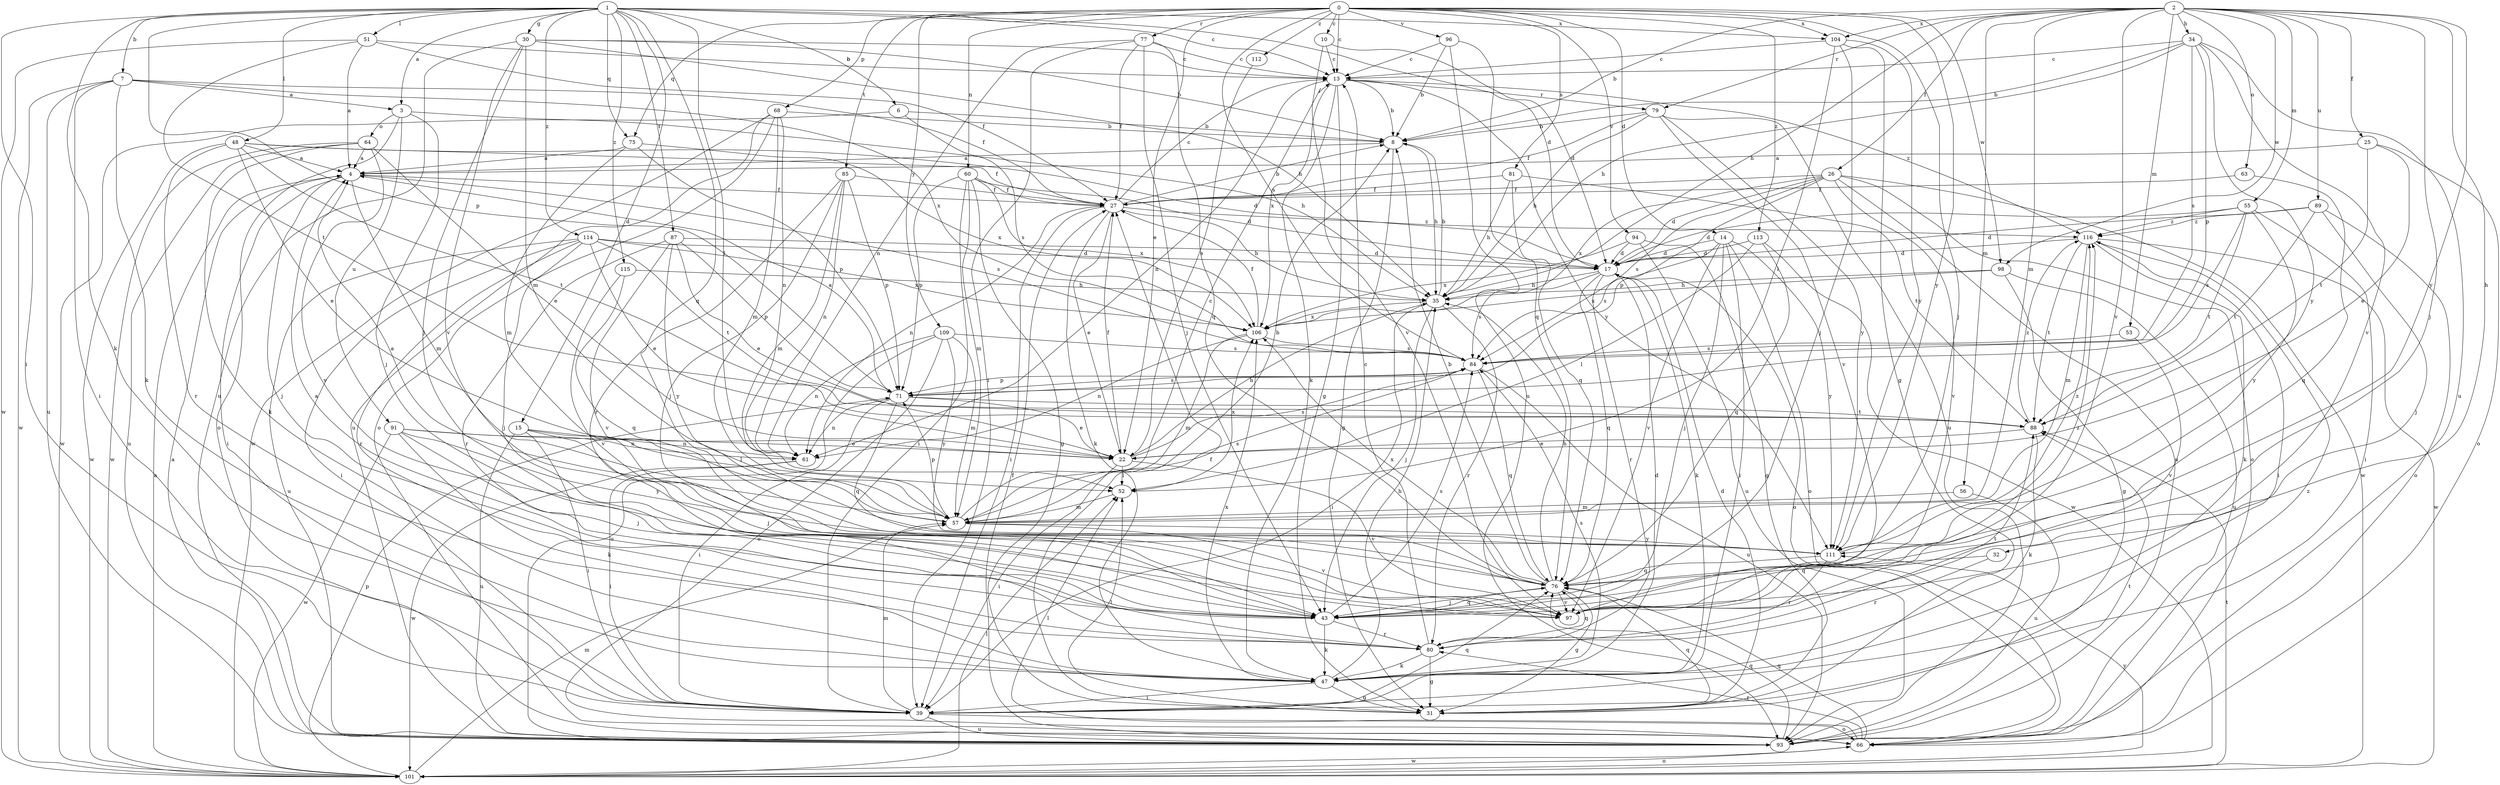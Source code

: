 strict digraph  {
0;
1;
2;
3;
4;
6;
7;
8;
10;
13;
14;
15;
17;
22;
25;
26;
27;
30;
31;
32;
34;
35;
39;
43;
47;
48;
51;
52;
53;
55;
56;
57;
60;
61;
63;
64;
66;
68;
71;
75;
76;
77;
79;
80;
81;
84;
85;
87;
88;
89;
91;
93;
94;
96;
97;
98;
101;
104;
106;
109;
111;
112;
113;
114;
115;
116;
0 -> 10  [label=c];
0 -> 13  [label=c];
0 -> 14  [label=d];
0 -> 22  [label=e];
0 -> 43  [label=j];
0 -> 60  [label=n];
0 -> 68  [label=p];
0 -> 75  [label=q];
0 -> 77  [label=r];
0 -> 81  [label=s];
0 -> 84  [label=s];
0 -> 85  [label=t];
0 -> 94  [label=v];
0 -> 96  [label=v];
0 -> 98  [label=w];
0 -> 104  [label=x];
0 -> 109  [label=y];
0 -> 111  [label=y];
0 -> 112  [label=z];
0 -> 113  [label=z];
1 -> 3  [label=a];
1 -> 6  [label=b];
1 -> 7  [label=b];
1 -> 13  [label=c];
1 -> 15  [label=d];
1 -> 17  [label=d];
1 -> 30  [label=g];
1 -> 39  [label=i];
1 -> 47  [label=k];
1 -> 48  [label=l];
1 -> 51  [label=l];
1 -> 52  [label=l];
1 -> 71  [label=p];
1 -> 75  [label=q];
1 -> 76  [label=q];
1 -> 87  [label=t];
1 -> 104  [label=x];
1 -> 114  [label=z];
1 -> 115  [label=z];
2 -> 8  [label=b];
2 -> 25  [label=f];
2 -> 26  [label=f];
2 -> 32  [label=h];
2 -> 34  [label=h];
2 -> 35  [label=h];
2 -> 43  [label=j];
2 -> 53  [label=m];
2 -> 55  [label=m];
2 -> 56  [label=m];
2 -> 57  [label=m];
2 -> 63  [label=o];
2 -> 79  [label=r];
2 -> 89  [label=u];
2 -> 97  [label=v];
2 -> 98  [label=w];
2 -> 104  [label=x];
2 -> 111  [label=y];
3 -> 35  [label=h];
3 -> 43  [label=j];
3 -> 64  [label=o];
3 -> 66  [label=o];
3 -> 91  [label=u];
4 -> 27  [label=f];
4 -> 39  [label=i];
4 -> 43  [label=j];
4 -> 57  [label=m];
4 -> 84  [label=s];
6 -> 8  [label=b];
6 -> 84  [label=s];
6 -> 101  [label=w];
7 -> 3  [label=a];
7 -> 27  [label=f];
7 -> 39  [label=i];
7 -> 47  [label=k];
7 -> 93  [label=u];
7 -> 101  [label=w];
7 -> 106  [label=x];
8 -> 4  [label=a];
8 -> 31  [label=g];
8 -> 35  [label=h];
10 -> 13  [label=c];
10 -> 17  [label=d];
10 -> 97  [label=v];
13 -> 8  [label=b];
13 -> 31  [label=g];
13 -> 47  [label=k];
13 -> 61  [label=n];
13 -> 79  [label=r];
13 -> 106  [label=x];
13 -> 111  [label=y];
13 -> 116  [label=z];
14 -> 17  [label=d];
14 -> 39  [label=i];
14 -> 43  [label=j];
14 -> 66  [label=o];
14 -> 84  [label=s];
14 -> 97  [label=v];
14 -> 111  [label=y];
15 -> 39  [label=i];
15 -> 43  [label=j];
15 -> 52  [label=l];
15 -> 61  [label=n];
15 -> 93  [label=u];
17 -> 35  [label=h];
17 -> 47  [label=k];
17 -> 66  [label=o];
17 -> 76  [label=q];
17 -> 80  [label=r];
17 -> 84  [label=s];
22 -> 27  [label=f];
22 -> 35  [label=h];
22 -> 39  [label=i];
22 -> 52  [label=l];
22 -> 84  [label=s];
22 -> 97  [label=v];
25 -> 4  [label=a];
25 -> 22  [label=e];
25 -> 66  [label=o];
25 -> 88  [label=t];
26 -> 17  [label=d];
26 -> 27  [label=f];
26 -> 66  [label=o];
26 -> 71  [label=p];
26 -> 84  [label=s];
26 -> 93  [label=u];
26 -> 97  [label=v];
26 -> 101  [label=w];
26 -> 106  [label=x];
27 -> 8  [label=b];
27 -> 13  [label=c];
27 -> 22  [label=e];
27 -> 35  [label=h];
27 -> 39  [label=i];
27 -> 47  [label=k];
27 -> 61  [label=n];
27 -> 116  [label=z];
30 -> 8  [label=b];
30 -> 13  [label=c];
30 -> 35  [label=h];
30 -> 43  [label=j];
30 -> 57  [label=m];
30 -> 93  [label=u];
30 -> 97  [label=v];
31 -> 17  [label=d];
31 -> 27  [label=f];
31 -> 52  [label=l];
31 -> 76  [label=q];
32 -> 76  [label=q];
32 -> 80  [label=r];
34 -> 8  [label=b];
34 -> 13  [label=c];
34 -> 35  [label=h];
34 -> 71  [label=p];
34 -> 84  [label=s];
34 -> 93  [label=u];
34 -> 97  [label=v];
34 -> 111  [label=y];
35 -> 8  [label=b];
35 -> 39  [label=i];
35 -> 43  [label=j];
35 -> 80  [label=r];
35 -> 106  [label=x];
39 -> 57  [label=m];
39 -> 66  [label=o];
39 -> 76  [label=q];
39 -> 93  [label=u];
43 -> 4  [label=a];
43 -> 47  [label=k];
43 -> 76  [label=q];
43 -> 80  [label=r];
43 -> 84  [label=s];
47 -> 17  [label=d];
47 -> 31  [label=g];
47 -> 35  [label=h];
47 -> 39  [label=i];
47 -> 84  [label=s];
47 -> 106  [label=x];
48 -> 4  [label=a];
48 -> 17  [label=d];
48 -> 22  [label=e];
48 -> 27  [label=f];
48 -> 80  [label=r];
48 -> 88  [label=t];
48 -> 101  [label=w];
51 -> 4  [label=a];
51 -> 13  [label=c];
51 -> 27  [label=f];
51 -> 88  [label=t];
51 -> 101  [label=w];
52 -> 57  [label=m];
52 -> 106  [label=x];
53 -> 84  [label=s];
53 -> 97  [label=v];
55 -> 17  [label=d];
55 -> 39  [label=i];
55 -> 84  [label=s];
55 -> 88  [label=t];
55 -> 111  [label=y];
55 -> 116  [label=z];
56 -> 57  [label=m];
56 -> 93  [label=u];
57 -> 4  [label=a];
57 -> 8  [label=b];
57 -> 13  [label=c];
57 -> 71  [label=p];
57 -> 84  [label=s];
57 -> 97  [label=v];
57 -> 111  [label=y];
60 -> 17  [label=d];
60 -> 27  [label=f];
60 -> 31  [label=g];
60 -> 39  [label=i];
60 -> 57  [label=m];
60 -> 71  [label=p];
60 -> 106  [label=x];
61 -> 39  [label=i];
61 -> 101  [label=w];
63 -> 27  [label=f];
63 -> 76  [label=q];
64 -> 4  [label=a];
64 -> 22  [label=e];
64 -> 47  [label=k];
64 -> 93  [label=u];
64 -> 97  [label=v];
64 -> 101  [label=w];
66 -> 52  [label=l];
66 -> 76  [label=q];
66 -> 80  [label=r];
66 -> 101  [label=w];
68 -> 8  [label=b];
68 -> 57  [label=m];
68 -> 61  [label=n];
68 -> 66  [label=o];
68 -> 93  [label=u];
68 -> 101  [label=w];
71 -> 4  [label=a];
71 -> 22  [label=e];
71 -> 39  [label=i];
71 -> 61  [label=n];
71 -> 76  [label=q];
71 -> 84  [label=s];
71 -> 88  [label=t];
75 -> 4  [label=a];
75 -> 57  [label=m];
75 -> 71  [label=p];
75 -> 106  [label=x];
76 -> 8  [label=b];
76 -> 31  [label=g];
76 -> 35  [label=h];
76 -> 43  [label=j];
76 -> 97  [label=v];
76 -> 106  [label=x];
77 -> 13  [label=c];
77 -> 27  [label=f];
77 -> 39  [label=i];
77 -> 43  [label=j];
77 -> 61  [label=n];
77 -> 76  [label=q];
79 -> 8  [label=b];
79 -> 27  [label=f];
79 -> 35  [label=h];
79 -> 93  [label=u];
79 -> 97  [label=v];
79 -> 111  [label=y];
80 -> 13  [label=c];
80 -> 31  [label=g];
80 -> 47  [label=k];
80 -> 76  [label=q];
80 -> 88  [label=t];
81 -> 27  [label=f];
81 -> 35  [label=h];
81 -> 76  [label=q];
81 -> 88  [label=t];
84 -> 71  [label=p];
84 -> 76  [label=q];
84 -> 93  [label=u];
85 -> 27  [label=f];
85 -> 43  [label=j];
85 -> 57  [label=m];
85 -> 61  [label=n];
85 -> 71  [label=p];
85 -> 80  [label=r];
87 -> 17  [label=d];
87 -> 22  [label=e];
87 -> 71  [label=p];
87 -> 80  [label=r];
87 -> 97  [label=v];
87 -> 111  [label=y];
88 -> 22  [label=e];
88 -> 47  [label=k];
88 -> 116  [label=z];
89 -> 17  [label=d];
89 -> 43  [label=j];
89 -> 66  [label=o];
89 -> 88  [label=t];
89 -> 116  [label=z];
91 -> 22  [label=e];
91 -> 43  [label=j];
91 -> 47  [label=k];
91 -> 61  [label=n];
91 -> 101  [label=w];
91 -> 111  [label=y];
93 -> 4  [label=a];
93 -> 27  [label=f];
93 -> 76  [label=q];
93 -> 88  [label=t];
93 -> 116  [label=z];
94 -> 17  [label=d];
94 -> 31  [label=g];
94 -> 93  [label=u];
94 -> 106  [label=x];
96 -> 8  [label=b];
96 -> 13  [label=c];
96 -> 76  [label=q];
96 -> 93  [label=u];
97 -> 116  [label=z];
98 -> 31  [label=g];
98 -> 35  [label=h];
98 -> 93  [label=u];
98 -> 106  [label=x];
101 -> 4  [label=a];
101 -> 52  [label=l];
101 -> 57  [label=m];
101 -> 66  [label=o];
101 -> 71  [label=p];
101 -> 88  [label=t];
101 -> 111  [label=y];
104 -> 13  [label=c];
104 -> 31  [label=g];
104 -> 43  [label=j];
104 -> 52  [label=l];
104 -> 111  [label=y];
106 -> 27  [label=f];
106 -> 57  [label=m];
106 -> 61  [label=n];
106 -> 84  [label=s];
109 -> 57  [label=m];
109 -> 61  [label=n];
109 -> 66  [label=o];
109 -> 84  [label=s];
109 -> 93  [label=u];
109 -> 111  [label=y];
111 -> 76  [label=q];
111 -> 80  [label=r];
111 -> 116  [label=z];
112 -> 22  [label=e];
113 -> 17  [label=d];
113 -> 52  [label=l];
113 -> 76  [label=q];
113 -> 101  [label=w];
114 -> 17  [label=d];
114 -> 22  [label=e];
114 -> 39  [label=i];
114 -> 43  [label=j];
114 -> 80  [label=r];
114 -> 88  [label=t];
114 -> 93  [label=u];
114 -> 106  [label=x];
115 -> 35  [label=h];
115 -> 76  [label=q];
115 -> 97  [label=v];
116 -> 17  [label=d];
116 -> 39  [label=i];
116 -> 47  [label=k];
116 -> 57  [label=m];
116 -> 88  [label=t];
116 -> 101  [label=w];
}
